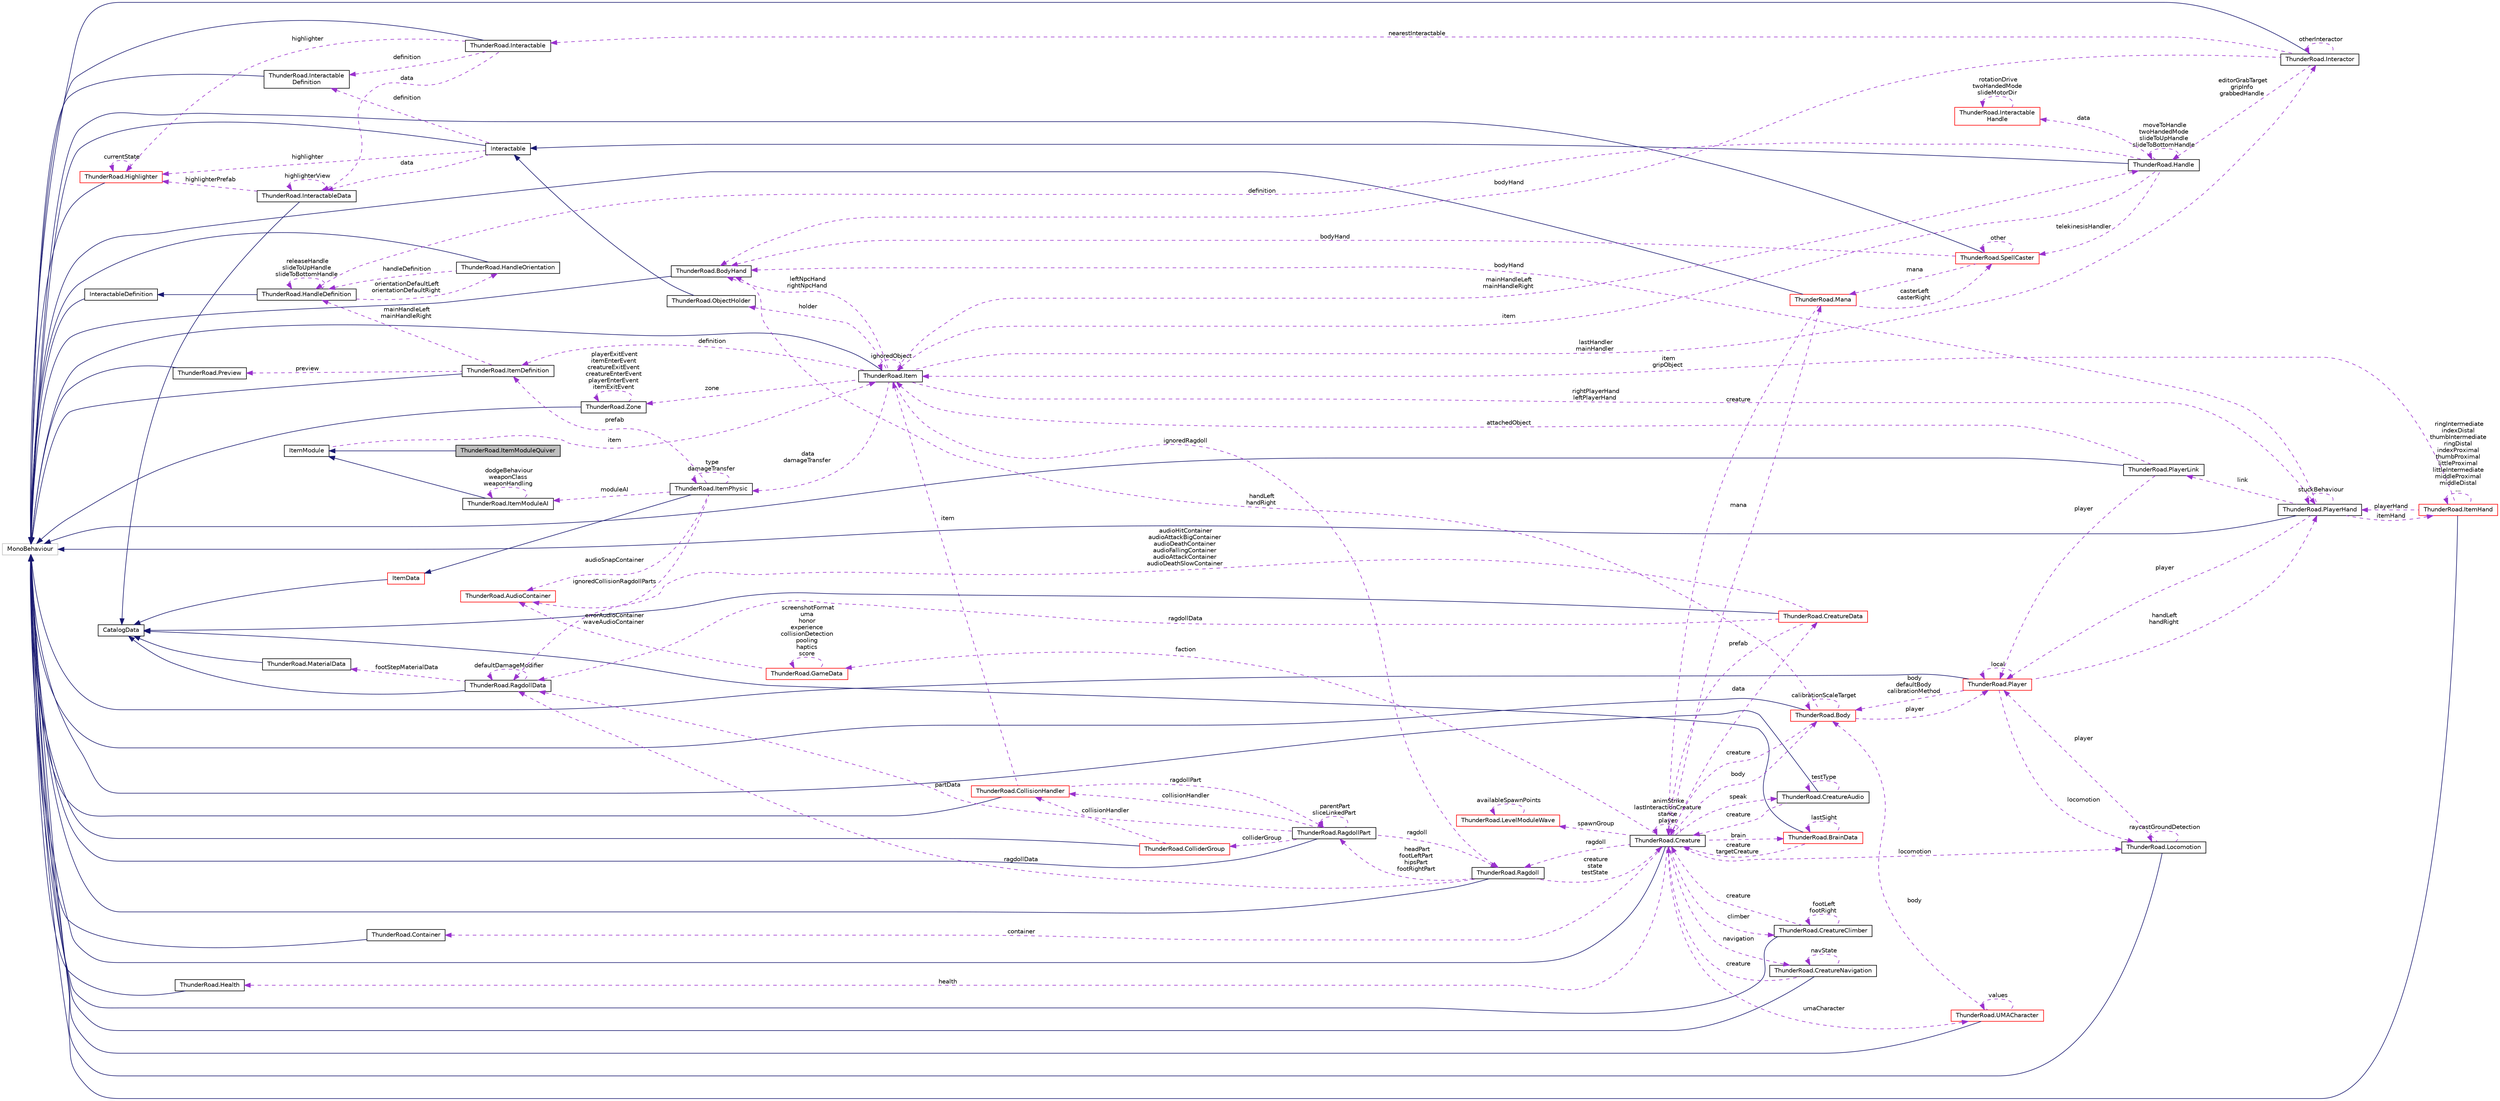 digraph "ThunderRoad.ItemModuleQuiver"
{
 // LATEX_PDF_SIZE
  edge [fontname="Helvetica",fontsize="10",labelfontname="Helvetica",labelfontsize="10"];
  node [fontname="Helvetica",fontsize="10",shape=record];
  rankdir="LR";
  Node1 [label="ThunderRoad.ItemModuleQuiver",height=0.2,width=0.4,color="black", fillcolor="grey75", style="filled", fontcolor="black",tooltip="Class ItemModuleQuiver. Implements the ThunderRoad.ItemModule"];
  Node2 -> Node1 [dir="back",color="midnightblue",fontsize="10",style="solid",fontname="Helvetica"];
  Node2 [label="ItemModule",height=0.2,width=0.4,color="black", fillcolor="white", style="filled",URL="$class_thunder_road_1_1_item_module.html",tooltip="Class ItemModule."];
  Node3 -> Node2 [dir="back",color="darkorchid3",fontsize="10",style="dashed",label=" item" ,fontname="Helvetica"];
  Node3 [label="ThunderRoad.Item",height=0.2,width=0.4,color="black", fillcolor="white", style="filled",URL="$class_thunder_road_1_1_item.html",tooltip="Class Item. Implements the UnityEngine.MonoBehaviour"];
  Node4 -> Node3 [dir="back",color="midnightblue",fontsize="10",style="solid",fontname="Helvetica"];
  Node4 [label="MonoBehaviour",height=0.2,width=0.4,color="grey75", fillcolor="white", style="filled",tooltip=" "];
  Node5 -> Node3 [dir="back",color="darkorchid3",fontsize="10",style="dashed",label=" lastHandler\nmainHandler" ,fontname="Helvetica"];
  Node5 [label="ThunderRoad.Interactor",height=0.2,width=0.4,color="black", fillcolor="white", style="filled",URL="$class_thunder_road_1_1_interactor.html",tooltip="Class Interactor. Implements the UnityEngine.MonoBehaviour"];
  Node4 -> Node5 [dir="back",color="midnightblue",fontsize="10",style="solid",fontname="Helvetica"];
  Node5 -> Node5 [dir="back",color="darkorchid3",fontsize="10",style="dashed",label=" otherInteractor" ,fontname="Helvetica"];
  Node6 -> Node5 [dir="back",color="darkorchid3",fontsize="10",style="dashed",label=" editorGrabTarget\ngripInfo\ngrabbedHandle" ,fontname="Helvetica"];
  Node6 [label="ThunderRoad.Handle",height=0.2,width=0.4,color="black", fillcolor="white", style="filled",URL="$class_thunder_road_1_1_handle.html",tooltip="Class Handle. Implements the ThunderRoad.Interactable"];
  Node7 -> Node6 [dir="back",color="midnightblue",fontsize="10",style="solid",fontname="Helvetica"];
  Node7 [label="Interactable",height=0.2,width=0.4,color="black", fillcolor="white", style="filled",URL="$class_thunder_road_1_1_interactable.html",tooltip="Class Interactable. Implements the UnityEngine.MonoBehaviour"];
  Node4 -> Node7 [dir="back",color="midnightblue",fontsize="10",style="solid",fontname="Helvetica"];
  Node8 -> Node7 [dir="back",color="darkorchid3",fontsize="10",style="dashed",label=" highlighter" ,fontname="Helvetica"];
  Node8 [label="ThunderRoad.Highlighter",height=0.2,width=0.4,color="red", fillcolor="white", style="filled",URL="$class_thunder_road_1_1_highlighter.html",tooltip="Class Highlighter. Implements the UnityEngine.MonoBehaviour"];
  Node4 -> Node8 [dir="back",color="midnightblue",fontsize="10",style="solid",fontname="Helvetica"];
  Node8 -> Node8 [dir="back",color="darkorchid3",fontsize="10",style="dashed",label=" currentState" ,fontname="Helvetica"];
  Node11 -> Node7 [dir="back",color="darkorchid3",fontsize="10",style="dashed",label=" data" ,fontname="Helvetica"];
  Node11 [label="ThunderRoad.InteractableData",height=0.2,width=0.4,color="black", fillcolor="white", style="filled",URL="$class_thunder_road_1_1_interactable_data.html",tooltip="Class InteractableData. Implements the ThunderRoad.CatalogData"];
  Node12 -> Node11 [dir="back",color="midnightblue",fontsize="10",style="solid",fontname="Helvetica"];
  Node12 [label="CatalogData",height=0.2,width=0.4,color="black", fillcolor="white", style="filled",URL="$class_thunder_road_1_1_catalog_data.html",tooltip="Class CatalogData."];
  Node8 -> Node11 [dir="back",color="darkorchid3",fontsize="10",style="dashed",label=" highlighterPrefab" ,fontname="Helvetica"];
  Node11 -> Node11 [dir="back",color="darkorchid3",fontsize="10",style="dashed",label=" highlighterView" ,fontname="Helvetica"];
  Node13 -> Node7 [dir="back",color="darkorchid3",fontsize="10",style="dashed",label=" definition" ,fontname="Helvetica"];
  Node13 [label="ThunderRoad.Interactable\lDefinition",height=0.2,width=0.4,color="black", fillcolor="white", style="filled",URL="$class_thunder_road_1_1_interactable_definition.html",tooltip="Class InteractableDefinition. Implements the UnityEngine.MonoBehaviour"];
  Node4 -> Node13 [dir="back",color="midnightblue",fontsize="10",style="solid",fontname="Helvetica"];
  Node14 -> Node6 [dir="back",color="darkorchid3",fontsize="10",style="dashed",label=" definition" ,fontname="Helvetica"];
  Node14 [label="ThunderRoad.HandleDefinition",height=0.2,width=0.4,color="black", fillcolor="white", style="filled",URL="$class_thunder_road_1_1_handle_definition.html",tooltip="Class HandleDefinition. Implements the ThunderRoad.InteractableDefinition"];
  Node15 -> Node14 [dir="back",color="midnightblue",fontsize="10",style="solid",fontname="Helvetica"];
  Node15 [label="InteractableDefinition",height=0.2,width=0.4,color="black", fillcolor="white", style="filled",URL="$class_thunder_road_1_1_interactable_definition.html",tooltip="Class InteractableDefinition. Implements the UnityEngine.MonoBehaviour"];
  Node4 -> Node15 [dir="back",color="midnightblue",fontsize="10",style="solid",fontname="Helvetica"];
  Node16 -> Node14 [dir="back",color="darkorchid3",fontsize="10",style="dashed",label=" orientationDefaultLeft\norientationDefaultRight" ,fontname="Helvetica"];
  Node16 [label="ThunderRoad.HandleOrientation",height=0.2,width=0.4,color="black", fillcolor="white", style="filled",URL="$class_thunder_road_1_1_handle_orientation.html",tooltip="Class HandleOrientation. Implements the UnityEngine.MonoBehaviour"];
  Node4 -> Node16 [dir="back",color="midnightblue",fontsize="10",style="solid",fontname="Helvetica"];
  Node14 -> Node16 [dir="back",color="darkorchid3",fontsize="10",style="dashed",label=" handleDefinition" ,fontname="Helvetica"];
  Node14 -> Node14 [dir="back",color="darkorchid3",fontsize="10",style="dashed",label=" releaseHandle\nslideToUpHandle\nslideToBottomHandle" ,fontname="Helvetica"];
  Node17 -> Node6 [dir="back",color="darkorchid3",fontsize="10",style="dashed",label=" data" ,fontname="Helvetica"];
  Node17 [label="ThunderRoad.Interactable\lHandle",height=0.2,width=0.4,color="red", fillcolor="white", style="filled",URL="$class_thunder_road_1_1_interactable_handle.html",tooltip="Class InteractableHandle. Implements the ThunderRoad.InteractableData"];
  Node17 -> Node17 [dir="back",color="darkorchid3",fontsize="10",style="dashed",label=" rotationDrive\ntwoHandedMode\nslideMotorDir" ,fontname="Helvetica"];
  Node21 -> Node6 [dir="back",color="darkorchid3",fontsize="10",style="dashed",label=" telekinesisHandler" ,fontname="Helvetica"];
  Node21 [label="ThunderRoad.SpellCaster",height=0.2,width=0.4,color="red", fillcolor="white", style="filled",URL="$class_thunder_road_1_1_spell_caster.html",tooltip="Class SpellCaster. Implements the UnityEngine.MonoBehaviour"];
  Node4 -> Node21 [dir="back",color="midnightblue",fontsize="10",style="solid",fontname="Helvetica"];
  Node21 -> Node21 [dir="back",color="darkorchid3",fontsize="10",style="dashed",label=" other" ,fontname="Helvetica"];
  Node28 -> Node21 [dir="back",color="darkorchid3",fontsize="10",style="dashed",label=" mana" ,fontname="Helvetica"];
  Node28 [label="ThunderRoad.Mana",height=0.2,width=0.4,color="red", fillcolor="white", style="filled",URL="$class_thunder_road_1_1_mana.html",tooltip="Class Mana. Implements the UnityEngine.MonoBehaviour"];
  Node4 -> Node28 [dir="back",color="midnightblue",fontsize="10",style="solid",fontname="Helvetica"];
  Node21 -> Node28 [dir="back",color="darkorchid3",fontsize="10",style="dashed",label=" casterLeft\ncasterRight" ,fontname="Helvetica"];
  Node30 -> Node28 [dir="back",color="darkorchid3",fontsize="10",style="dashed",label=" creature" ,fontname="Helvetica"];
  Node30 [label="ThunderRoad.Creature",height=0.2,width=0.4,color="black", fillcolor="white", style="filled",URL="$class_thunder_road_1_1_creature.html",tooltip="Class Creature. Implements the UnityEngine.MonoBehaviour"];
  Node4 -> Node30 [dir="back",color="midnightblue",fontsize="10",style="solid",fontname="Helvetica"];
  Node31 -> Node30 [dir="back",color="darkorchid3",fontsize="10",style="dashed",label=" climber" ,fontname="Helvetica"];
  Node31 [label="ThunderRoad.CreatureClimber",height=0.2,width=0.4,color="black", fillcolor="white", style="filled",URL="$class_thunder_road_1_1_creature_climber.html",tooltip="Class CreatureClimber. Implements the UnityEngine.MonoBehaviour"];
  Node4 -> Node31 [dir="back",color="midnightblue",fontsize="10",style="solid",fontname="Helvetica"];
  Node31 -> Node31 [dir="back",color="darkorchid3",fontsize="10",style="dashed",label=" footLeft\nfootRight" ,fontname="Helvetica"];
  Node30 -> Node31 [dir="back",color="darkorchid3",fontsize="10",style="dashed",label=" creature" ,fontname="Helvetica"];
  Node32 -> Node30 [dir="back",color="darkorchid3",fontsize="10",style="dashed",label=" health" ,fontname="Helvetica"];
  Node32 [label="ThunderRoad.Health",height=0.2,width=0.4,color="black", fillcolor="white", style="filled",URL="$class_thunder_road_1_1_health.html",tooltip="Class Health. Implements the UnityEngine.MonoBehaviour"];
  Node4 -> Node32 [dir="back",color="midnightblue",fontsize="10",style="solid",fontname="Helvetica"];
  Node33 -> Node30 [dir="back",color="darkorchid3",fontsize="10",style="dashed",label=" faction" ,fontname="Helvetica"];
  Node33 [label="ThunderRoad.GameData",height=0.2,width=0.4,color="red", fillcolor="white", style="filled",URL="$class_thunder_road_1_1_game_data.html",tooltip="Class GameData."];
  Node33 -> Node33 [dir="back",color="darkorchid3",fontsize="10",style="dashed",label=" screenshotFormat\numa\nhonor\nexperience\ncollisionDetection\npooling\nhaptics\nscore" ,fontname="Helvetica"];
  Node26 -> Node33 [dir="back",color="darkorchid3",fontsize="10",style="dashed",label=" errorAudioContainer\nwaveAudioContainer" ,fontname="Helvetica"];
  Node26 [label="ThunderRoad.AudioContainer",height=0.2,width=0.4,color="red", fillcolor="white", style="filled",URL="$class_thunder_road_1_1_audio_container.html",tooltip="Class AudioContainer. Implements the UnityEngine.ScriptableObject"];
  Node34 -> Node30 [dir="back",color="darkorchid3",fontsize="10",style="dashed",label=" spawnGroup" ,fontname="Helvetica"];
  Node34 [label="ThunderRoad.LevelModuleWave",height=0.2,width=0.4,color="red", fillcolor="white", style="filled",URL="$class_thunder_road_1_1_level_module_wave.html",tooltip="Class LevelModuleWave. Implements the ThunderRoad.LevelModule"];
  Node34 -> Node34 [dir="back",color="darkorchid3",fontsize="10",style="dashed",label=" availableSpawnPoints" ,fontname="Helvetica"];
  Node37 -> Node30 [dir="back",color="darkorchid3",fontsize="10",style="dashed",label=" data" ,fontname="Helvetica"];
  Node37 [label="ThunderRoad.CreatureData",height=0.2,width=0.4,color="red", fillcolor="white", style="filled",URL="$class_thunder_road_1_1_creature_data.html",tooltip="Class CreatureData. Implements the ThunderRoad.CatalogData"];
  Node12 -> Node37 [dir="back",color="midnightblue",fontsize="10",style="solid",fontname="Helvetica"];
  Node38 -> Node37 [dir="back",color="darkorchid3",fontsize="10",style="dashed",label=" ragdollData" ,fontname="Helvetica"];
  Node38 [label="ThunderRoad.RagdollData",height=0.2,width=0.4,color="black", fillcolor="white", style="filled",URL="$class_thunder_road_1_1_ragdoll_data.html",tooltip="Class RagdollData. Implements the ThunderRoad.CatalogData"];
  Node12 -> Node38 [dir="back",color="midnightblue",fontsize="10",style="solid",fontname="Helvetica"];
  Node39 -> Node38 [dir="back",color="darkorchid3",fontsize="10",style="dashed",label=" footStepMaterialData" ,fontname="Helvetica"];
  Node39 [label="ThunderRoad.MaterialData",height=0.2,width=0.4,color="black", fillcolor="white", style="filled",URL="$class_thunder_road_1_1_material_data.html",tooltip="Class MaterialData. Implements the ThunderRoad.CatalogData"];
  Node12 -> Node39 [dir="back",color="midnightblue",fontsize="10",style="solid",fontname="Helvetica"];
  Node38 -> Node38 [dir="back",color="darkorchid3",fontsize="10",style="dashed",label=" defaultDamageModifier" ,fontname="Helvetica"];
  Node26 -> Node37 [dir="back",color="darkorchid3",fontsize="10",style="dashed",label=" audioHitContainer\naudioAttackBigContainer\naudioDeathContainer\naudioFallingContainer\naudioAttackContainer\naudioDeathSlowContainer" ,fontname="Helvetica"];
  Node30 -> Node37 [dir="back",color="darkorchid3",fontsize="10",style="dashed",label=" prefab" ,fontname="Helvetica"];
  Node42 -> Node30 [dir="back",color="darkorchid3",fontsize="10",style="dashed",label=" locomotion" ,fontname="Helvetica"];
  Node42 [label="ThunderRoad.Locomotion",height=0.2,width=0.4,color="black", fillcolor="white", style="filled",URL="$class_thunder_road_1_1_locomotion.html",tooltip="Class Locomotion. Implements the UnityEngine.MonoBehaviour"];
  Node4 -> Node42 [dir="back",color="midnightblue",fontsize="10",style="solid",fontname="Helvetica"];
  Node43 -> Node42 [dir="back",color="darkorchid3",fontsize="10",style="dashed",label=" player" ,fontname="Helvetica"];
  Node43 [label="ThunderRoad.Player",height=0.2,width=0.4,color="red", fillcolor="white", style="filled",URL="$class_thunder_road_1_1_player.html",tooltip="Class Player. Implements the UnityEngine.MonoBehaviour"];
  Node4 -> Node43 [dir="back",color="midnightblue",fontsize="10",style="solid",fontname="Helvetica"];
  Node43 -> Node43 [dir="back",color="darkorchid3",fontsize="10",style="dashed",label=" local" ,fontname="Helvetica"];
  Node42 -> Node43 [dir="back",color="darkorchid3",fontsize="10",style="dashed",label=" locomotion" ,fontname="Helvetica"];
  Node47 -> Node43 [dir="back",color="darkorchid3",fontsize="10",style="dashed",label=" body\ndefaultBody\ncalibrationMethod" ,fontname="Helvetica"];
  Node47 [label="ThunderRoad.Body",height=0.2,width=0.4,color="red", fillcolor="white", style="filled",URL="$class_thunder_road_1_1_body.html",tooltip="Class Body. Implements the UnityEngine.MonoBehaviour"];
  Node4 -> Node47 [dir="back",color="midnightblue",fontsize="10",style="solid",fontname="Helvetica"];
  Node43 -> Node47 [dir="back",color="darkorchid3",fontsize="10",style="dashed",label=" player" ,fontname="Helvetica"];
  Node47 -> Node47 [dir="back",color="darkorchid3",fontsize="10",style="dashed",label=" calibrationScaleTarget" ,fontname="Helvetica"];
  Node30 -> Node47 [dir="back",color="darkorchid3",fontsize="10",style="dashed",label=" creature" ,fontname="Helvetica"];
  Node49 -> Node47 [dir="back",color="darkorchid3",fontsize="10",style="dashed",label=" handLeft\nhandRight" ,fontname="Helvetica"];
  Node49 [label="ThunderRoad.BodyHand",height=0.2,width=0.4,color="black", fillcolor="white", style="filled",URL="$class_thunder_road_1_1_body_hand.html",tooltip="Class BodyHand. Implements the UnityEngine.MonoBehaviour"];
  Node4 -> Node49 [dir="back",color="midnightblue",fontsize="10",style="solid",fontname="Helvetica"];
  Node52 -> Node43 [dir="back",color="darkorchid3",fontsize="10",style="dashed",label=" handLeft\nhandRight" ,fontname="Helvetica"];
  Node52 [label="ThunderRoad.PlayerHand",height=0.2,width=0.4,color="black", fillcolor="white", style="filled",URL="$class_thunder_road_1_1_player_hand.html",tooltip="Class PlayerHand. Implements the UnityEngine.MonoBehaviour"];
  Node4 -> Node52 [dir="back",color="midnightblue",fontsize="10",style="solid",fontname="Helvetica"];
  Node43 -> Node52 [dir="back",color="darkorchid3",fontsize="10",style="dashed",label=" player" ,fontname="Helvetica"];
  Node53 -> Node52 [dir="back",color="darkorchid3",fontsize="10",style="dashed",label=" link" ,fontname="Helvetica"];
  Node53 [label="ThunderRoad.PlayerLink",height=0.2,width=0.4,color="black", fillcolor="white", style="filled",URL="$class_thunder_road_1_1_player_link.html",tooltip="Class PlayerLink. Implements the UnityEngine.MonoBehaviour"];
  Node4 -> Node53 [dir="back",color="midnightblue",fontsize="10",style="solid",fontname="Helvetica"];
  Node43 -> Node53 [dir="back",color="darkorchid3",fontsize="10",style="dashed",label=" player" ,fontname="Helvetica"];
  Node3 -> Node53 [dir="back",color="darkorchid3",fontsize="10",style="dashed",label=" attachedObject" ,fontname="Helvetica"];
  Node54 -> Node52 [dir="back",color="darkorchid3",fontsize="10",style="dashed",label=" itemHand" ,fontname="Helvetica"];
  Node54 [label="ThunderRoad.ItemHand",height=0.2,width=0.4,color="red", fillcolor="white", style="filled",URL="$class_thunder_road_1_1_item_hand.html",tooltip="Class ItemHand. Implements the UnityEngine.MonoBehaviour"];
  Node4 -> Node54 [dir="back",color="midnightblue",fontsize="10",style="solid",fontname="Helvetica"];
  Node54 -> Node54 [dir="back",color="darkorchid3",fontsize="10",style="dashed",label=" ringIntermediate\nindexDistal\nthumbIntermediate\nringDistal\nindexProximal\nthumbProximal\nlittleProximal\nlittleIntermediate\nmiddleProximal\nmiddleDistal\n..." ,fontname="Helvetica"];
  Node3 -> Node54 [dir="back",color="darkorchid3",fontsize="10",style="dashed",label=" item\ngripObject" ,fontname="Helvetica"];
  Node52 -> Node54 [dir="back",color="darkorchid3",fontsize="10",style="dashed",label=" playerHand" ,fontname="Helvetica"];
  Node49 -> Node52 [dir="back",color="darkorchid3",fontsize="10",style="dashed",label=" bodyHand" ,fontname="Helvetica"];
  Node52 -> Node52 [dir="back",color="darkorchid3",fontsize="10",style="dashed",label=" stuckBehaviour" ,fontname="Helvetica"];
  Node42 -> Node42 [dir="back",color="darkorchid3",fontsize="10",style="dashed",label=" raycastGroundDetection" ,fontname="Helvetica"];
  Node58 -> Node30 [dir="back",color="darkorchid3",fontsize="10",style="dashed",label=" ragdoll" ,fontname="Helvetica"];
  Node58 [label="ThunderRoad.Ragdoll",height=0.2,width=0.4,color="black", fillcolor="white", style="filled",URL="$class_thunder_road_1_1_ragdoll.html",tooltip="Class Ragdoll. Implements the UnityEngine.MonoBehaviour"];
  Node4 -> Node58 [dir="back",color="midnightblue",fontsize="10",style="solid",fontname="Helvetica"];
  Node38 -> Node58 [dir="back",color="darkorchid3",fontsize="10",style="dashed",label=" ragdollData" ,fontname="Helvetica"];
  Node59 -> Node58 [dir="back",color="darkorchid3",fontsize="10",style="dashed",label=" headPart\nfootLeftPart\nhipsPart\nfootRightPart" ,fontname="Helvetica"];
  Node59 [label="ThunderRoad.RagdollPart",height=0.2,width=0.4,color="black", fillcolor="white", style="filled",URL="$class_thunder_road_1_1_ragdoll_part.html",tooltip="Class RagdollPart. Implements the UnityEngine.MonoBehaviour"];
  Node4 -> Node59 [dir="back",color="midnightblue",fontsize="10",style="solid",fontname="Helvetica"];
  Node60 -> Node59 [dir="back",color="darkorchid3",fontsize="10",style="dashed",label=" collisionHandler" ,fontname="Helvetica"];
  Node60 [label="ThunderRoad.CollisionHandler",height=0.2,width=0.4,color="red", fillcolor="white", style="filled",URL="$class_thunder_road_1_1_collision_handler.html",tooltip="Class CollisionHandler. Implements the UnityEngine.MonoBehaviour"];
  Node4 -> Node60 [dir="back",color="midnightblue",fontsize="10",style="solid",fontname="Helvetica"];
  Node59 -> Node60 [dir="back",color="darkorchid3",fontsize="10",style="dashed",label=" ragdollPart" ,fontname="Helvetica"];
  Node3 -> Node60 [dir="back",color="darkorchid3",fontsize="10",style="dashed",label=" item" ,fontname="Helvetica"];
  Node38 -> Node59 [dir="back",color="darkorchid3",fontsize="10",style="dashed",label=" partData" ,fontname="Helvetica"];
  Node59 -> Node59 [dir="back",color="darkorchid3",fontsize="10",style="dashed",label=" parentPart\nsliceLinkedPart" ,fontname="Helvetica"];
  Node58 -> Node59 [dir="back",color="darkorchid3",fontsize="10",style="dashed",label=" ragdoll" ,fontname="Helvetica"];
  Node62 -> Node59 [dir="back",color="darkorchid3",fontsize="10",style="dashed",label=" colliderGroup" ,fontname="Helvetica"];
  Node62 [label="ThunderRoad.ColliderGroup",height=0.2,width=0.4,color="red", fillcolor="white", style="filled",URL="$class_thunder_road_1_1_collider_group.html",tooltip="Class ColliderGroup. Implements the UnityEngine.MonoBehaviour"];
  Node4 -> Node62 [dir="back",color="midnightblue",fontsize="10",style="solid",fontname="Helvetica"];
  Node60 -> Node62 [dir="back",color="darkorchid3",fontsize="10",style="dashed",label=" collisionHandler" ,fontname="Helvetica"];
  Node30 -> Node58 [dir="back",color="darkorchid3",fontsize="10",style="dashed",label=" creature\nstate\ntestState" ,fontname="Helvetica"];
  Node47 -> Node30 [dir="back",color="darkorchid3",fontsize="10",style="dashed",label=" body" ,fontname="Helvetica"];
  Node73 -> Node30 [dir="back",color="darkorchid3",fontsize="10",style="dashed",label=" speak" ,fontname="Helvetica"];
  Node73 [label="ThunderRoad.CreatureAudio",height=0.2,width=0.4,color="black", fillcolor="white", style="filled",URL="$class_thunder_road_1_1_creature_audio.html",tooltip="Class CreatureAudio. Implements the UnityEngine.MonoBehaviour"];
  Node4 -> Node73 [dir="back",color="midnightblue",fontsize="10",style="solid",fontname="Helvetica"];
  Node73 -> Node73 [dir="back",color="darkorchid3",fontsize="10",style="dashed",label=" testType" ,fontname="Helvetica"];
  Node30 -> Node73 [dir="back",color="darkorchid3",fontsize="10",style="dashed",label=" creature" ,fontname="Helvetica"];
  Node30 -> Node30 [dir="back",color="darkorchid3",fontsize="10",style="dashed",label=" animStrike\nlastInteractionCreature\nstance\nplayer" ,fontname="Helvetica"];
  Node28 -> Node30 [dir="back",color="darkorchid3",fontsize="10",style="dashed",label=" mana" ,fontname="Helvetica"];
  Node74 -> Node30 [dir="back",color="darkorchid3",fontsize="10",style="dashed",label=" umaCharacter" ,fontname="Helvetica"];
  Node74 [label="ThunderRoad.UMACharacter",height=0.2,width=0.4,color="red", fillcolor="white", style="filled",URL="$class_thunder_road_1_1_u_m_a_character.html",tooltip="Class UMACharacter. Implements the UnityEngine.MonoBehaviour"];
  Node4 -> Node74 [dir="back",color="midnightblue",fontsize="10",style="solid",fontname="Helvetica"];
  Node47 -> Node74 [dir="back",color="darkorchid3",fontsize="10",style="dashed",label=" body" ,fontname="Helvetica"];
  Node74 -> Node74 [dir="back",color="darkorchid3",fontsize="10",style="dashed",label=" values" ,fontname="Helvetica"];
  Node75 -> Node30 [dir="back",color="darkorchid3",fontsize="10",style="dashed",label=" container" ,fontname="Helvetica"];
  Node75 [label="ThunderRoad.Container",height=0.2,width=0.4,color="black", fillcolor="white", style="filled",URL="$class_thunder_road_1_1_container.html",tooltip="Class Container. Implements the UnityEngine.MonoBehaviour"];
  Node4 -> Node75 [dir="back",color="midnightblue",fontsize="10",style="solid",fontname="Helvetica"];
  Node76 -> Node30 [dir="back",color="darkorchid3",fontsize="10",style="dashed",label=" brain" ,fontname="Helvetica"];
  Node76 [label="ThunderRoad.BrainData",height=0.2,width=0.4,color="red", fillcolor="white", style="filled",URL="$class_thunder_road_1_1_brain_data.html",tooltip="Class BrainData. Implements the ThunderRoad.CatalogData"];
  Node12 -> Node76 [dir="back",color="midnightblue",fontsize="10",style="solid",fontname="Helvetica"];
  Node30 -> Node76 [dir="back",color="darkorchid3",fontsize="10",style="dashed",label=" creature\ntargetCreature" ,fontname="Helvetica"];
  Node76 -> Node76 [dir="back",color="darkorchid3",fontsize="10",style="dashed",label=" lastSight" ,fontname="Helvetica"];
  Node84 -> Node30 [dir="back",color="darkorchid3",fontsize="10",style="dashed",label=" navigation" ,fontname="Helvetica"];
  Node84 [label="ThunderRoad.CreatureNavigation",height=0.2,width=0.4,color="black", fillcolor="white", style="filled",URL="$class_thunder_road_1_1_creature_navigation.html",tooltip="Class CreatureNavigation. Implements the UnityEngine.MonoBehaviour"];
  Node4 -> Node84 [dir="back",color="midnightblue",fontsize="10",style="solid",fontname="Helvetica"];
  Node30 -> Node84 [dir="back",color="darkorchid3",fontsize="10",style="dashed",label=" creature" ,fontname="Helvetica"];
  Node84 -> Node84 [dir="back",color="darkorchid3",fontsize="10",style="dashed",label=" navState" ,fontname="Helvetica"];
  Node49 -> Node21 [dir="back",color="darkorchid3",fontsize="10",style="dashed",label=" bodyHand" ,fontname="Helvetica"];
  Node6 -> Node6 [dir="back",color="darkorchid3",fontsize="10",style="dashed",label=" moveToHandle\ntwoHandedMode\nslideToUpHandle\nslideToBottomHandle" ,fontname="Helvetica"];
  Node3 -> Node6 [dir="back",color="darkorchid3",fontsize="10",style="dashed",label=" item" ,fontname="Helvetica"];
  Node86 -> Node5 [dir="back",color="darkorchid3",fontsize="10",style="dashed",label=" nearestInteractable" ,fontname="Helvetica"];
  Node86 [label="ThunderRoad.Interactable",height=0.2,width=0.4,color="black", fillcolor="white", style="filled",URL="$class_thunder_road_1_1_interactable.html",tooltip="Class Interactable. Implements the UnityEngine.MonoBehaviour"];
  Node4 -> Node86 [dir="back",color="midnightblue",fontsize="10",style="solid",fontname="Helvetica"];
  Node8 -> Node86 [dir="back",color="darkorchid3",fontsize="10",style="dashed",label=" highlighter" ,fontname="Helvetica"];
  Node11 -> Node86 [dir="back",color="darkorchid3",fontsize="10",style="dashed",label=" data" ,fontname="Helvetica"];
  Node13 -> Node86 [dir="back",color="darkorchid3",fontsize="10",style="dashed",label=" definition" ,fontname="Helvetica"];
  Node49 -> Node5 [dir="back",color="darkorchid3",fontsize="10",style="dashed",label=" bodyHand" ,fontname="Helvetica"];
  Node87 -> Node3 [dir="back",color="darkorchid3",fontsize="10",style="dashed",label=" definition" ,fontname="Helvetica"];
  Node87 [label="ThunderRoad.ItemDefinition",height=0.2,width=0.4,color="black", fillcolor="white", style="filled",URL="$class_thunder_road_1_1_item_definition.html",tooltip="Class ItemDefinition. Implements the UnityEngine.MonoBehaviour"];
  Node4 -> Node87 [dir="back",color="midnightblue",fontsize="10",style="solid",fontname="Helvetica"];
  Node14 -> Node87 [dir="back",color="darkorchid3",fontsize="10",style="dashed",label=" mainHandleLeft\nmainHandleRight" ,fontname="Helvetica"];
  Node88 -> Node87 [dir="back",color="darkorchid3",fontsize="10",style="dashed",label=" preview" ,fontname="Helvetica"];
  Node88 [label="ThunderRoad.Preview",height=0.2,width=0.4,color="black", fillcolor="white", style="filled",URL="$class_thunder_road_1_1_preview.html",tooltip="Class Preview. Implements the UnityEngine.MonoBehaviour"];
  Node4 -> Node88 [dir="back",color="midnightblue",fontsize="10",style="solid",fontname="Helvetica"];
  Node58 -> Node3 [dir="back",color="darkorchid3",fontsize="10",style="dashed",label=" ignoredRagdoll" ,fontname="Helvetica"];
  Node89 -> Node3 [dir="back",color="darkorchid3",fontsize="10",style="dashed",label=" data\ndamageTransfer" ,fontname="Helvetica"];
  Node89 [label="ThunderRoad.ItemPhysic",height=0.2,width=0.4,color="black", fillcolor="white", style="filled",URL="$class_thunder_road_1_1_item_physic.html",tooltip="Class ItemPhysic. Implements the ThunderRoad.ItemData"];
  Node90 -> Node89 [dir="back",color="midnightblue",fontsize="10",style="solid",fontname="Helvetica"];
  Node90 [label="ItemData",height=0.2,width=0.4,color="red", fillcolor="white", style="filled",URL="$class_thunder_road_1_1_item_data.html",tooltip="Class ItemData. Implements the ThunderRoad.CatalogData"];
  Node12 -> Node90 [dir="back",color="midnightblue",fontsize="10",style="solid",fontname="Helvetica"];
  Node38 -> Node89 [dir="back",color="darkorchid3",fontsize="10",style="dashed",label=" ignoredCollisionRagdollParts" ,fontname="Helvetica"];
  Node87 -> Node89 [dir="back",color="darkorchid3",fontsize="10",style="dashed",label=" prefab" ,fontname="Helvetica"];
  Node26 -> Node89 [dir="back",color="darkorchid3",fontsize="10",style="dashed",label=" audioSnapContainer" ,fontname="Helvetica"];
  Node89 -> Node89 [dir="back",color="darkorchid3",fontsize="10",style="dashed",label=" type\ndamageTransfer" ,fontname="Helvetica"];
  Node91 -> Node89 [dir="back",color="darkorchid3",fontsize="10",style="dashed",label=" moduleAI" ,fontname="Helvetica"];
  Node91 [label="ThunderRoad.ItemModuleAI",height=0.2,width=0.4,color="black", fillcolor="white", style="filled",URL="$class_thunder_road_1_1_item_module_a_i.html",tooltip="Class ItemModuleAI. Implements the ThunderRoad.ItemModule"];
  Node2 -> Node91 [dir="back",color="midnightblue",fontsize="10",style="solid",fontname="Helvetica"];
  Node91 -> Node91 [dir="back",color="darkorchid3",fontsize="10",style="dashed",label=" dodgeBehaviour\nweaponClass\nweaponHandling" ,fontname="Helvetica"];
  Node92 -> Node3 [dir="back",color="darkorchid3",fontsize="10",style="dashed",label=" holder" ,fontname="Helvetica"];
  Node92 [label="ThunderRoad.ObjectHolder",height=0.2,width=0.4,color="black", fillcolor="white", style="filled",URL="$class_thunder_road_1_1_object_holder.html",tooltip="Class ObjectHolder. Implements the ThunderRoad.Interactable"];
  Node7 -> Node92 [dir="back",color="midnightblue",fontsize="10",style="solid",fontname="Helvetica"];
  Node6 -> Node3 [dir="back",color="darkorchid3",fontsize="10",style="dashed",label=" mainHandleLeft\nmainHandleRight" ,fontname="Helvetica"];
  Node3 -> Node3 [dir="back",color="darkorchid3",fontsize="10",style="dashed",label=" ignoredObject" ,fontname="Helvetica"];
  Node93 -> Node3 [dir="back",color="darkorchid3",fontsize="10",style="dashed",label=" zone" ,fontname="Helvetica"];
  Node93 [label="ThunderRoad.Zone",height=0.2,width=0.4,color="black", fillcolor="white", style="filled",URL="$class_thunder_road_1_1_zone.html",tooltip="Class Zone. Implements the UnityEngine.MonoBehaviour"];
  Node4 -> Node93 [dir="back",color="midnightblue",fontsize="10",style="solid",fontname="Helvetica"];
  Node93 -> Node93 [dir="back",color="darkorchid3",fontsize="10",style="dashed",label=" playerExitEvent\nitemEnterEvent\ncreatureExitEvent\ncreatureEnterEvent\nplayerEnterEvent\nitemExitEvent" ,fontname="Helvetica"];
  Node49 -> Node3 [dir="back",color="darkorchid3",fontsize="10",style="dashed",label=" leftNpcHand\nrightNpcHand" ,fontname="Helvetica"];
  Node52 -> Node3 [dir="back",color="darkorchid3",fontsize="10",style="dashed",label=" rightPlayerHand\nleftPlayerHand" ,fontname="Helvetica"];
}
